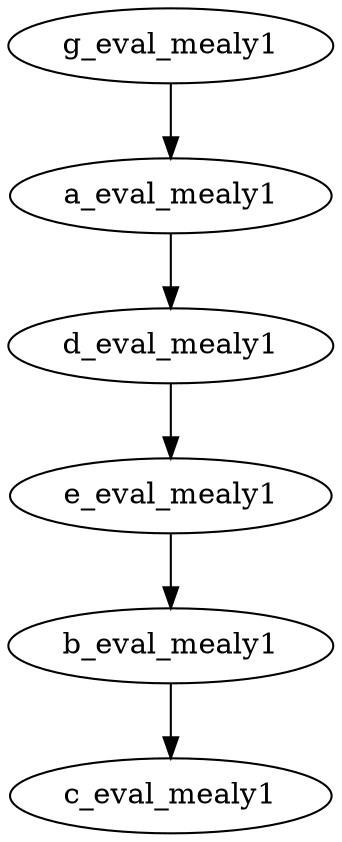 digraph process_order {
g_eval_mealy1 -> a_eval_mealy1
a_eval_mealy1 -> d_eval_mealy1
d_eval_mealy1 -> e_eval_mealy1
e_eval_mealy1 -> b_eval_mealy1
b_eval_mealy1 -> c_eval_mealy1
}
